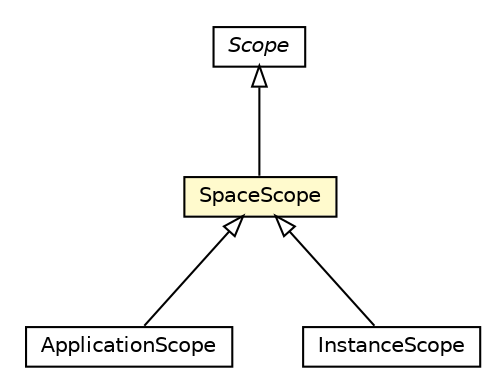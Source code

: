 #!/usr/local/bin/dot
#
# Class diagram 
# Generated by UMLGraph version R5_6-24-gf6e263 (http://www.umlgraph.org/)
#

digraph G {
	edge [fontname="Helvetica",fontsize=10,labelfontname="Helvetica",labelfontsize=10];
	node [fontname="Helvetica",fontsize=10,shape=plaintext];
	nodesep=0.25;
	ranksep=0.5;
	// org.universAAL.middleware.interfaces.configuration.scope.Scope
	c7541785 [label=<<table title="org.universAAL.middleware.interfaces.configuration.scope.Scope" border="0" cellborder="1" cellspacing="0" cellpadding="2" port="p" href="./Scope.html">
		<tr><td><table border="0" cellspacing="0" cellpadding="1">
<tr><td align="center" balign="center"><font face="Helvetica-Oblique"> Scope </font></td></tr>
		</table></td></tr>
		</table>>, URL="./Scope.html", fontname="Helvetica", fontcolor="black", fontsize=10.0];
	// org.universAAL.middleware.interfaces.configuration.scope.SpaceScope
	c7541786 [label=<<table title="org.universAAL.middleware.interfaces.configuration.scope.SpaceScope" border="0" cellborder="1" cellspacing="0" cellpadding="2" port="p" bgcolor="lemonChiffon" href="./SpaceScope.html">
		<tr><td><table border="0" cellspacing="0" cellpadding="1">
<tr><td align="center" balign="center"> SpaceScope </td></tr>
		</table></td></tr>
		</table>>, URL="./SpaceScope.html", fontname="Helvetica", fontcolor="black", fontsize=10.0];
	// org.universAAL.middleware.interfaces.configuration.scope.ApplicationScope
	c7541787 [label=<<table title="org.universAAL.middleware.interfaces.configuration.scope.ApplicationScope" border="0" cellborder="1" cellspacing="0" cellpadding="2" port="p" href="./ApplicationScope.html">
		<tr><td><table border="0" cellspacing="0" cellpadding="1">
<tr><td align="center" balign="center"> ApplicationScope </td></tr>
		</table></td></tr>
		</table>>, URL="./ApplicationScope.html", fontname="Helvetica", fontcolor="black", fontsize=10.0];
	// org.universAAL.middleware.interfaces.configuration.scope.InstanceScope
	c7541788 [label=<<table title="org.universAAL.middleware.interfaces.configuration.scope.InstanceScope" border="0" cellborder="1" cellspacing="0" cellpadding="2" port="p" href="./InstanceScope.html">
		<tr><td><table border="0" cellspacing="0" cellpadding="1">
<tr><td align="center" balign="center"> InstanceScope </td></tr>
		</table></td></tr>
		</table>>, URL="./InstanceScope.html", fontname="Helvetica", fontcolor="black", fontsize=10.0];
	//org.universAAL.middleware.interfaces.configuration.scope.SpaceScope extends org.universAAL.middleware.interfaces.configuration.scope.Scope
	c7541785:p -> c7541786:p [dir=back,arrowtail=empty];
	//org.universAAL.middleware.interfaces.configuration.scope.ApplicationScope extends org.universAAL.middleware.interfaces.configuration.scope.SpaceScope
	c7541786:p -> c7541787:p [dir=back,arrowtail=empty];
	//org.universAAL.middleware.interfaces.configuration.scope.InstanceScope extends org.universAAL.middleware.interfaces.configuration.scope.SpaceScope
	c7541786:p -> c7541788:p [dir=back,arrowtail=empty];
}

